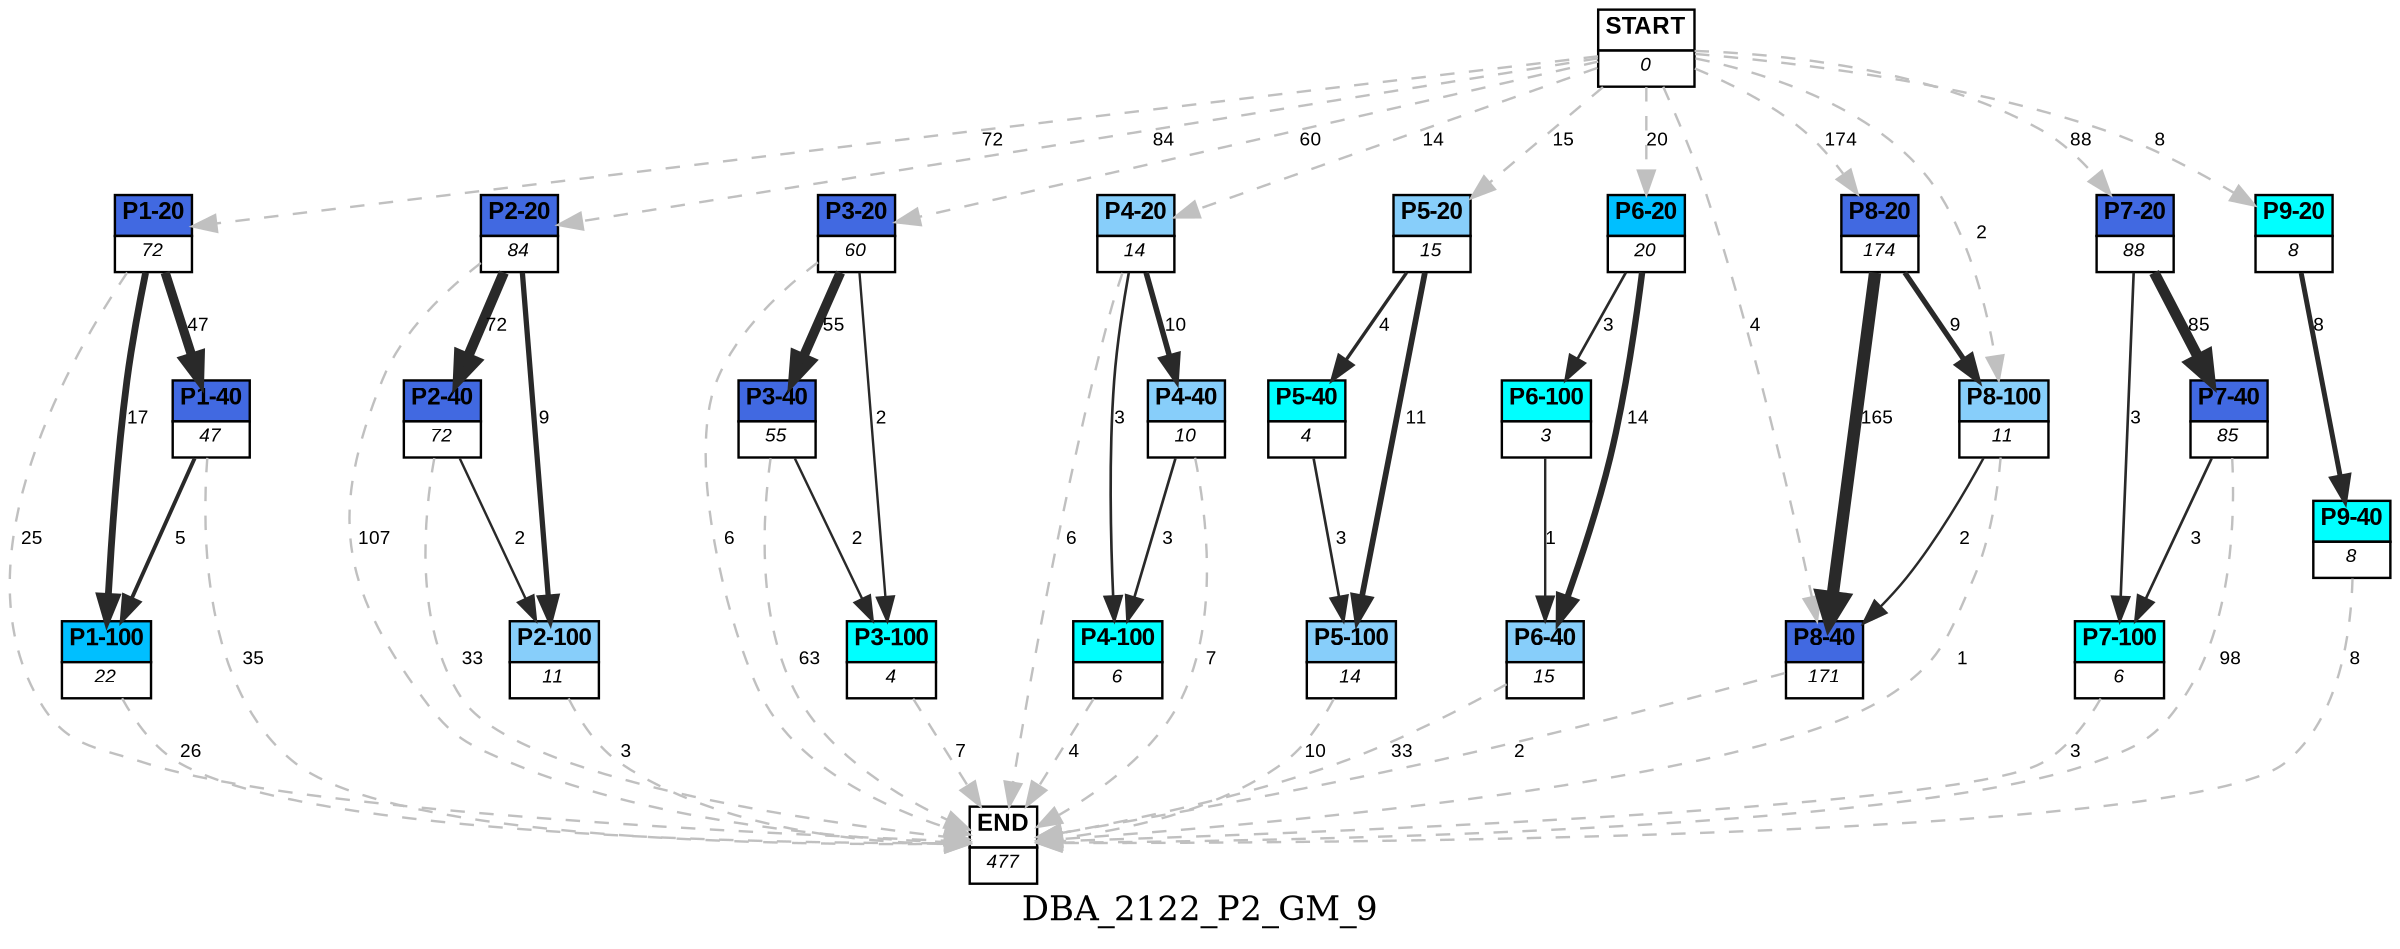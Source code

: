 digraph DBA_2122_P2_GM_9 {
	label=DBA_2122_P2_GM_9;
	dpi = 150
	size="16,11!";
	margin = 0;
"START" [shape=plain, label=<<table border="0" cellborder="1" cellspacing="0"><tr><td bgcolor="white"><FONT face="Arial" POINT-SIZE="10"><b>START</b></FONT></td></tr><tr><td bgcolor="white"><FONT face="Arial" POINT-SIZE="8"><i>0</i></FONT></td></tr></table>>]

"P1-20" [shape=plain, label=<<table border="0" cellborder="1" cellspacing="0"><tr><td bgcolor="royalblue"><FONT face="Arial" POINT-SIZE="10"><b>P1-20</b></FONT></td></tr><tr><td bgcolor="white"><FONT face="Arial" POINT-SIZE="8"><i>72</i></FONT></td></tr></table>>]

"P1-100" [shape=plain, label=<<table border="0" cellborder="1" cellspacing="0"><tr><td bgcolor="deepskyblue"><FONT face="Arial" POINT-SIZE="10"><b>P1-100</b></FONT></td></tr><tr><td bgcolor="white"><FONT face="Arial" POINT-SIZE="8"><i>22</i></FONT></td></tr></table>>]

"P1-40" [shape=plain, label=<<table border="0" cellborder="1" cellspacing="0"><tr><td bgcolor="royalblue"><FONT face="Arial" POINT-SIZE="10"><b>P1-40</b></FONT></td></tr><tr><td bgcolor="white"><FONT face="Arial" POINT-SIZE="8"><i>47</i></FONT></td></tr></table>>]

"P2-20" [shape=plain, label=<<table border="0" cellborder="1" cellspacing="0"><tr><td bgcolor="royalblue"><FONT face="Arial" POINT-SIZE="10"><b>P2-20</b></FONT></td></tr><tr><td bgcolor="white"><FONT face="Arial" POINT-SIZE="8"><i>84</i></FONT></td></tr></table>>]

"P2-40" [shape=plain, label=<<table border="0" cellborder="1" cellspacing="0"><tr><td bgcolor="royalblue"><FONT face="Arial" POINT-SIZE="10"><b>P2-40</b></FONT></td></tr><tr><td bgcolor="white"><FONT face="Arial" POINT-SIZE="8"><i>72</i></FONT></td></tr></table>>]

"P2-100" [shape=plain, label=<<table border="0" cellborder="1" cellspacing="0"><tr><td bgcolor="lightskyblue"><FONT face="Arial" POINT-SIZE="10"><b>P2-100</b></FONT></td></tr><tr><td bgcolor="white"><FONT face="Arial" POINT-SIZE="8"><i>11</i></FONT></td></tr></table>>]

"P3-20" [shape=plain, label=<<table border="0" cellborder="1" cellspacing="0"><tr><td bgcolor="royalblue"><FONT face="Arial" POINT-SIZE="10"><b>P3-20</b></FONT></td></tr><tr><td bgcolor="white"><FONT face="Arial" POINT-SIZE="8"><i>60</i></FONT></td></tr></table>>]

"P3-40" [shape=plain, label=<<table border="0" cellborder="1" cellspacing="0"><tr><td bgcolor="royalblue"><FONT face="Arial" POINT-SIZE="10"><b>P3-40</b></FONT></td></tr><tr><td bgcolor="white"><FONT face="Arial" POINT-SIZE="8"><i>55</i></FONT></td></tr></table>>]

"P3-100" [shape=plain, label=<<table border="0" cellborder="1" cellspacing="0"><tr><td bgcolor="aqua"><FONT face="Arial" POINT-SIZE="10"><b>P3-100</b></FONT></td></tr><tr><td bgcolor="white"><FONT face="Arial" POINT-SIZE="8"><i>4</i></FONT></td></tr></table>>]

"P4-20" [shape=plain, label=<<table border="0" cellborder="1" cellspacing="0"><tr><td bgcolor="lightskyblue"><FONT face="Arial" POINT-SIZE="10"><b>P4-20</b></FONT></td></tr><tr><td bgcolor="white"><FONT face="Arial" POINT-SIZE="8"><i>14</i></FONT></td></tr></table>>]

"P4-100" [shape=plain, label=<<table border="0" cellborder="1" cellspacing="0"><tr><td bgcolor="aqua"><FONT face="Arial" POINT-SIZE="10"><b>P4-100</b></FONT></td></tr><tr><td bgcolor="white"><FONT face="Arial" POINT-SIZE="8"><i>6</i></FONT></td></tr></table>>]

"P4-40" [shape=plain, label=<<table border="0" cellborder="1" cellspacing="0"><tr><td bgcolor="lightskyblue"><FONT face="Arial" POINT-SIZE="10"><b>P4-40</b></FONT></td></tr><tr><td bgcolor="white"><FONT face="Arial" POINT-SIZE="8"><i>10</i></FONT></td></tr></table>>]

"P5-20" [shape=plain, label=<<table border="0" cellborder="1" cellspacing="0"><tr><td bgcolor="lightskyblue"><FONT face="Arial" POINT-SIZE="10"><b>P5-20</b></FONT></td></tr><tr><td bgcolor="white"><FONT face="Arial" POINT-SIZE="8"><i>15</i></FONT></td></tr></table>>]

"P5-100" [shape=plain, label=<<table border="0" cellborder="1" cellspacing="0"><tr><td bgcolor="lightskyblue"><FONT face="Arial" POINT-SIZE="10"><b>P5-100</b></FONT></td></tr><tr><td bgcolor="white"><FONT face="Arial" POINT-SIZE="8"><i>14</i></FONT></td></tr></table>>]

"P6-20" [shape=plain, label=<<table border="0" cellborder="1" cellspacing="0"><tr><td bgcolor="deepskyblue"><FONT face="Arial" POINT-SIZE="10"><b>P6-20</b></FONT></td></tr><tr><td bgcolor="white"><FONT face="Arial" POINT-SIZE="8"><i>20</i></FONT></td></tr></table>>]

"P6-40" [shape=plain, label=<<table border="0" cellborder="1" cellspacing="0"><tr><td bgcolor="lightskyblue"><FONT face="Arial" POINT-SIZE="10"><b>P6-40</b></FONT></td></tr><tr><td bgcolor="white"><FONT face="Arial" POINT-SIZE="8"><i>15</i></FONT></td></tr></table>>]

"P5-40" [shape=plain, label=<<table border="0" cellborder="1" cellspacing="0"><tr><td bgcolor="aqua"><FONT face="Arial" POINT-SIZE="10"><b>P5-40</b></FONT></td></tr><tr><td bgcolor="white"><FONT face="Arial" POINT-SIZE="8"><i>4</i></FONT></td></tr></table>>]

"P6-100" [shape=plain, label=<<table border="0" cellborder="1" cellspacing="0"><tr><td bgcolor="aqua"><FONT face="Arial" POINT-SIZE="10"><b>P6-100</b></FONT></td></tr><tr><td bgcolor="white"><FONT face="Arial" POINT-SIZE="8"><i>3</i></FONT></td></tr></table>>]

"P8-20" [shape=plain, label=<<table border="0" cellborder="1" cellspacing="0"><tr><td bgcolor="royalblue"><FONT face="Arial" POINT-SIZE="10"><b>P8-20</b></FONT></td></tr><tr><td bgcolor="white"><FONT face="Arial" POINT-SIZE="8"><i>174</i></FONT></td></tr></table>>]

"P8-40" [shape=plain, label=<<table border="0" cellborder="1" cellspacing="0"><tr><td bgcolor="royalblue"><FONT face="Arial" POINT-SIZE="10"><b>P8-40</b></FONT></td></tr><tr><td bgcolor="white"><FONT face="Arial" POINT-SIZE="8"><i>171</i></FONT></td></tr></table>>]

"P7-20" [shape=plain, label=<<table border="0" cellborder="1" cellspacing="0"><tr><td bgcolor="royalblue"><FONT face="Arial" POINT-SIZE="10"><b>P7-20</b></FONT></td></tr><tr><td bgcolor="white"><FONT face="Arial" POINT-SIZE="8"><i>88</i></FONT></td></tr></table>>]

"P7-40" [shape=plain, label=<<table border="0" cellborder="1" cellspacing="0"><tr><td bgcolor="royalblue"><FONT face="Arial" POINT-SIZE="10"><b>P7-40</b></FONT></td></tr><tr><td bgcolor="white"><FONT face="Arial" POINT-SIZE="8"><i>85</i></FONT></td></tr></table>>]

"P9-20" [shape=plain, label=<<table border="0" cellborder="1" cellspacing="0"><tr><td bgcolor="aqua"><FONT face="Arial" POINT-SIZE="10"><b>P9-20</b></FONT></td></tr><tr><td bgcolor="white"><FONT face="Arial" POINT-SIZE="8"><i>8</i></FONT></td></tr></table>>]

"P9-40" [shape=plain, label=<<table border="0" cellborder="1" cellspacing="0"><tr><td bgcolor="aqua"><FONT face="Arial" POINT-SIZE="10"><b>P9-40</b></FONT></td></tr><tr><td bgcolor="white"><FONT face="Arial" POINT-SIZE="8"><i>8</i></FONT></td></tr></table>>]

"P8-100" [shape=plain, label=<<table border="0" cellborder="1" cellspacing="0"><tr><td bgcolor="lightskyblue"><FONT face="Arial" POINT-SIZE="10"><b>P8-100</b></FONT></td></tr><tr><td bgcolor="white"><FONT face="Arial" POINT-SIZE="8"><i>11</i></FONT></td></tr></table>>]

"P7-100" [shape=plain, label=<<table border="0" cellborder="1" cellspacing="0"><tr><td bgcolor="aqua"><FONT face="Arial" POINT-SIZE="10"><b>P7-100</b></FONT></td></tr><tr><td bgcolor="white"><FONT face="Arial" POINT-SIZE="8"><i>6</i></FONT></td></tr></table>>]

"END" [shape=plain, label=<<table border="0" cellborder="1" cellspacing="0"><tr><td bgcolor="white"><FONT face="Arial" POINT-SIZE="10"><b>END</b></FONT></td></tr><tr><td bgcolor="white"><FONT face="Arial" POINT-SIZE="8"><i>477</i></FONT></td></tr></table>>]

"START" -> "P1-20" [ style = dashed color=grey label ="72" labelfloat=false fontname="Arial" fontsize=8]

"START" -> "P2-20" [ style = dashed color=grey label ="84" labelfloat=false fontname="Arial" fontsize=8]

"START" -> "P3-20" [ style = dashed color=grey label ="60" labelfloat=false fontname="Arial" fontsize=8]

"START" -> "P4-20" [ style = dashed color=grey label ="14" labelfloat=false fontname="Arial" fontsize=8]

"START" -> "P5-20" [ style = dashed color=grey label ="15" labelfloat=false fontname="Arial" fontsize=8]

"START" -> "P6-20" [ style = dashed color=grey label ="20" labelfloat=false fontname="Arial" fontsize=8]

"START" -> "P8-20" [ style = dashed color=grey label ="174" labelfloat=false fontname="Arial" fontsize=8]

"START" -> "P8-40" [ style = dashed color=grey label ="4" labelfloat=false fontname="Arial" fontsize=8]

"START" -> "P7-20" [ style = dashed color=grey label ="88" labelfloat=false fontname="Arial" fontsize=8]

"START" -> "P9-20" [ style = dashed color=grey label ="8" labelfloat=false fontname="Arial" fontsize=8]

"START" -> "P8-100" [ style = dashed color=grey label ="2" labelfloat=false fontname="Arial" fontsize=8]

"P1-20" -> "P1-100" [ color=grey16 penwidth = "2.83321334405622"label ="17" labelfloat=false fontname="Arial" fontsize=8]

"P1-20" -> "P1-40" [ color=grey16 penwidth = "3.85014760171006"label ="47" labelfloat=false fontname="Arial" fontsize=8]

"P1-20" -> "END" [ style = dashed color=grey label ="25" labelfloat=false fontname="Arial" fontsize=8]

"P1-100" -> "END" [ style = dashed color=grey label ="26" labelfloat=false fontname="Arial" fontsize=8]

"P1-40" -> "P1-100" [ color=grey16 penwidth = "1.6094379124341"label ="5" labelfloat=false fontname="Arial" fontsize=8]

"P1-40" -> "END" [ style = dashed color=grey label ="35" labelfloat=false fontname="Arial" fontsize=8]

"P2-20" -> "P2-40" [ color=grey16 penwidth = "4.27666611901606"label ="72" labelfloat=false fontname="Arial" fontsize=8]

"P2-20" -> "P2-100" [ color=grey16 penwidth = "2.19722457733622"label ="9" labelfloat=false fontname="Arial" fontsize=8]

"P2-20" -> "END" [ style = dashed color=grey label ="107" labelfloat=false fontname="Arial" fontsize=8]

"P2-40" -> "P2-100" [ color=grey16 penwidth = "1"label ="2" labelfloat=false fontname="Arial" fontsize=8]

"P2-40" -> "END" [ style = dashed color=grey label ="33" labelfloat=false fontname="Arial" fontsize=8]

"P2-100" -> "END" [ style = dashed color=grey label ="3" labelfloat=false fontname="Arial" fontsize=8]

"P3-20" -> "P3-40" [ color=grey16 penwidth = "4.00733318523247"label ="55" labelfloat=false fontname="Arial" fontsize=8]

"P3-20" -> "P3-100" [ color=grey16 penwidth = "1"label ="2" labelfloat=false fontname="Arial" fontsize=8]

"P3-20" -> "END" [ style = dashed color=grey label ="6" labelfloat=false fontname="Arial" fontsize=8]

"P3-40" -> "P3-100" [ color=grey16 penwidth = "1"label ="2" labelfloat=false fontname="Arial" fontsize=8]

"P3-40" -> "END" [ style = dashed color=grey label ="63" labelfloat=false fontname="Arial" fontsize=8]

"P3-100" -> "END" [ style = dashed color=grey label ="7" labelfloat=false fontname="Arial" fontsize=8]

"P4-20" -> "P4-100" [ color=grey16 penwidth = "1.09861228866811"label ="3" labelfloat=false fontname="Arial" fontsize=8]

"P4-20" -> "P4-40" [ color=grey16 penwidth = "2.30258509299405"label ="10" labelfloat=false fontname="Arial" fontsize=8]

"P4-20" -> "END" [ style = dashed color=grey label ="6" labelfloat=false fontname="Arial" fontsize=8]

"P4-100" -> "END" [ style = dashed color=grey label ="4" labelfloat=false fontname="Arial" fontsize=8]

"P4-40" -> "P4-100" [ color=grey16 penwidth = "1.09861228866811"label ="3" labelfloat=false fontname="Arial" fontsize=8]

"P4-40" -> "END" [ style = dashed color=grey label ="7" labelfloat=false fontname="Arial" fontsize=8]

"P5-20" -> "P5-100" [ color=grey16 penwidth = "2.39789527279837"label ="11" labelfloat=false fontname="Arial" fontsize=8]

"P5-20" -> "P5-40" [ color=grey16 penwidth = "1.38629436111989"label ="4" labelfloat=false fontname="Arial" fontsize=8]

"P5-100" -> "END" [ style = dashed color=grey label ="10" labelfloat=false fontname="Arial" fontsize=8]

"P6-20" -> "P6-40" [ color=grey16 penwidth = "2.63905732961526"label ="14" labelfloat=false fontname="Arial" fontsize=8]

"P6-20" -> "P6-100" [ color=grey16 penwidth = "1.09861228866811"label ="3" labelfloat=false fontname="Arial" fontsize=8]

"P6-40" -> "END" [ style = dashed color=grey label ="33" labelfloat=false fontname="Arial" fontsize=8]

"P5-40" -> "P5-100" [ color=grey16 penwidth = "1.09861228866811"label ="3" labelfloat=false fontname="Arial" fontsize=8]

"P6-100" -> "P6-40" [ color=grey16 penwidth = "1"label ="1" labelfloat=false fontname="Arial" fontsize=8]

"P8-20" -> "P8-40" [ color=grey16 penwidth = "5.10594547390058"label ="165" labelfloat=false fontname="Arial" fontsize=8]

"P8-20" -> "P8-100" [ color=grey16 penwidth = "2.19722457733622"label ="9" labelfloat=false fontname="Arial" fontsize=8]

"P8-40" -> "END" [ style = dashed color=grey label ="2" labelfloat=false fontname="Arial" fontsize=8]

"P7-20" -> "P7-40" [ color=grey16 penwidth = "4.44265125649032"label ="85" labelfloat=false fontname="Arial" fontsize=8]

"P7-20" -> "P7-100" [ color=grey16 penwidth = "1.09861228866811"label ="3" labelfloat=false fontname="Arial" fontsize=8]

"P7-40" -> "P7-100" [ color=grey16 penwidth = "1.09861228866811"label ="3" labelfloat=false fontname="Arial" fontsize=8]

"P7-40" -> "END" [ style = dashed color=grey label ="98" labelfloat=false fontname="Arial" fontsize=8]

"P9-20" -> "P9-40" [ color=grey16 penwidth = "2.07944154167984"label ="8" labelfloat=false fontname="Arial" fontsize=8]

"P9-40" -> "END" [ style = dashed color=grey label ="8" labelfloat=false fontname="Arial" fontsize=8]

"P8-100" -> "P8-40" [ color=grey16 penwidth = "1"label ="2" labelfloat=false fontname="Arial" fontsize=8]

"P8-100" -> "END" [ style = dashed color=grey label ="1" labelfloat=false fontname="Arial" fontsize=8]

"P7-100" -> "END" [ style = dashed color=grey label ="3" labelfloat=false fontname="Arial" fontsize=8]

}
